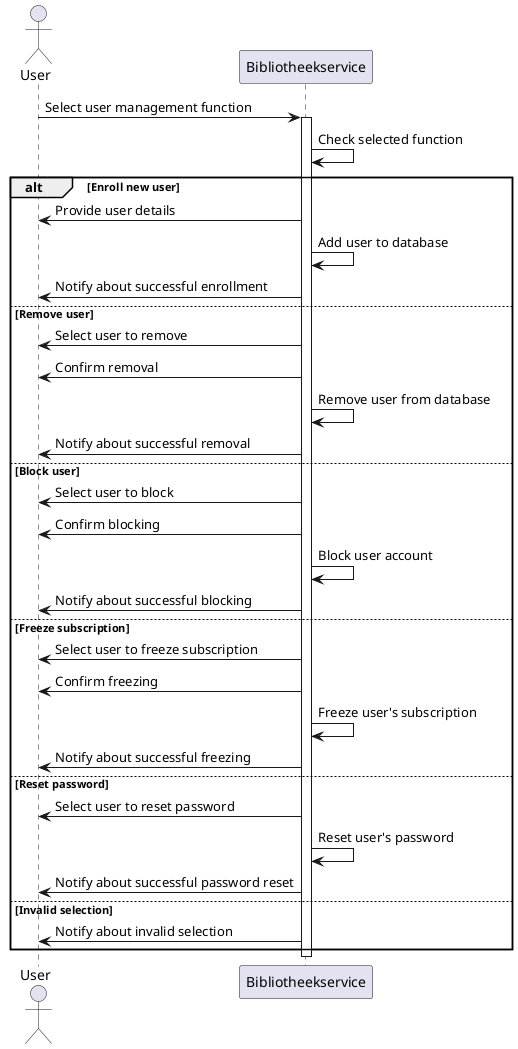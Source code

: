 @startuml
actor User
participant "Bibliotheekservice" as BibService

User -> BibService: Select user management function
activate BibService
BibService -> BibService: Check selected function
alt Enroll new user
  BibService -> User: Provide user details
  BibService -> BibService: Add user to database
  BibService -> User: Notify about successful enrollment
else Remove user
  BibService -> User: Select user to remove
  BibService -> User: Confirm removal
  BibService -> BibService: Remove user from database
  BibService -> User: Notify about successful removal
else Block user
  BibService -> User: Select user to block
  BibService -> User: Confirm blocking
  BibService -> BibService: Block user account
  BibService -> User: Notify about successful blocking
else Freeze subscription
  BibService -> User: Select user to freeze subscription
  BibService -> User: Confirm freezing
  BibService -> BibService: Freeze user's subscription
  BibService -> User: Notify about successful freezing
else Reset password
  BibService -> User: Select user to reset password
  BibService -> BibService: Reset user's password
  BibService -> User: Notify about successful password reset
else Invalid selection
  BibService -> User: Notify about invalid selection
end
deactivate BibService
@enduml